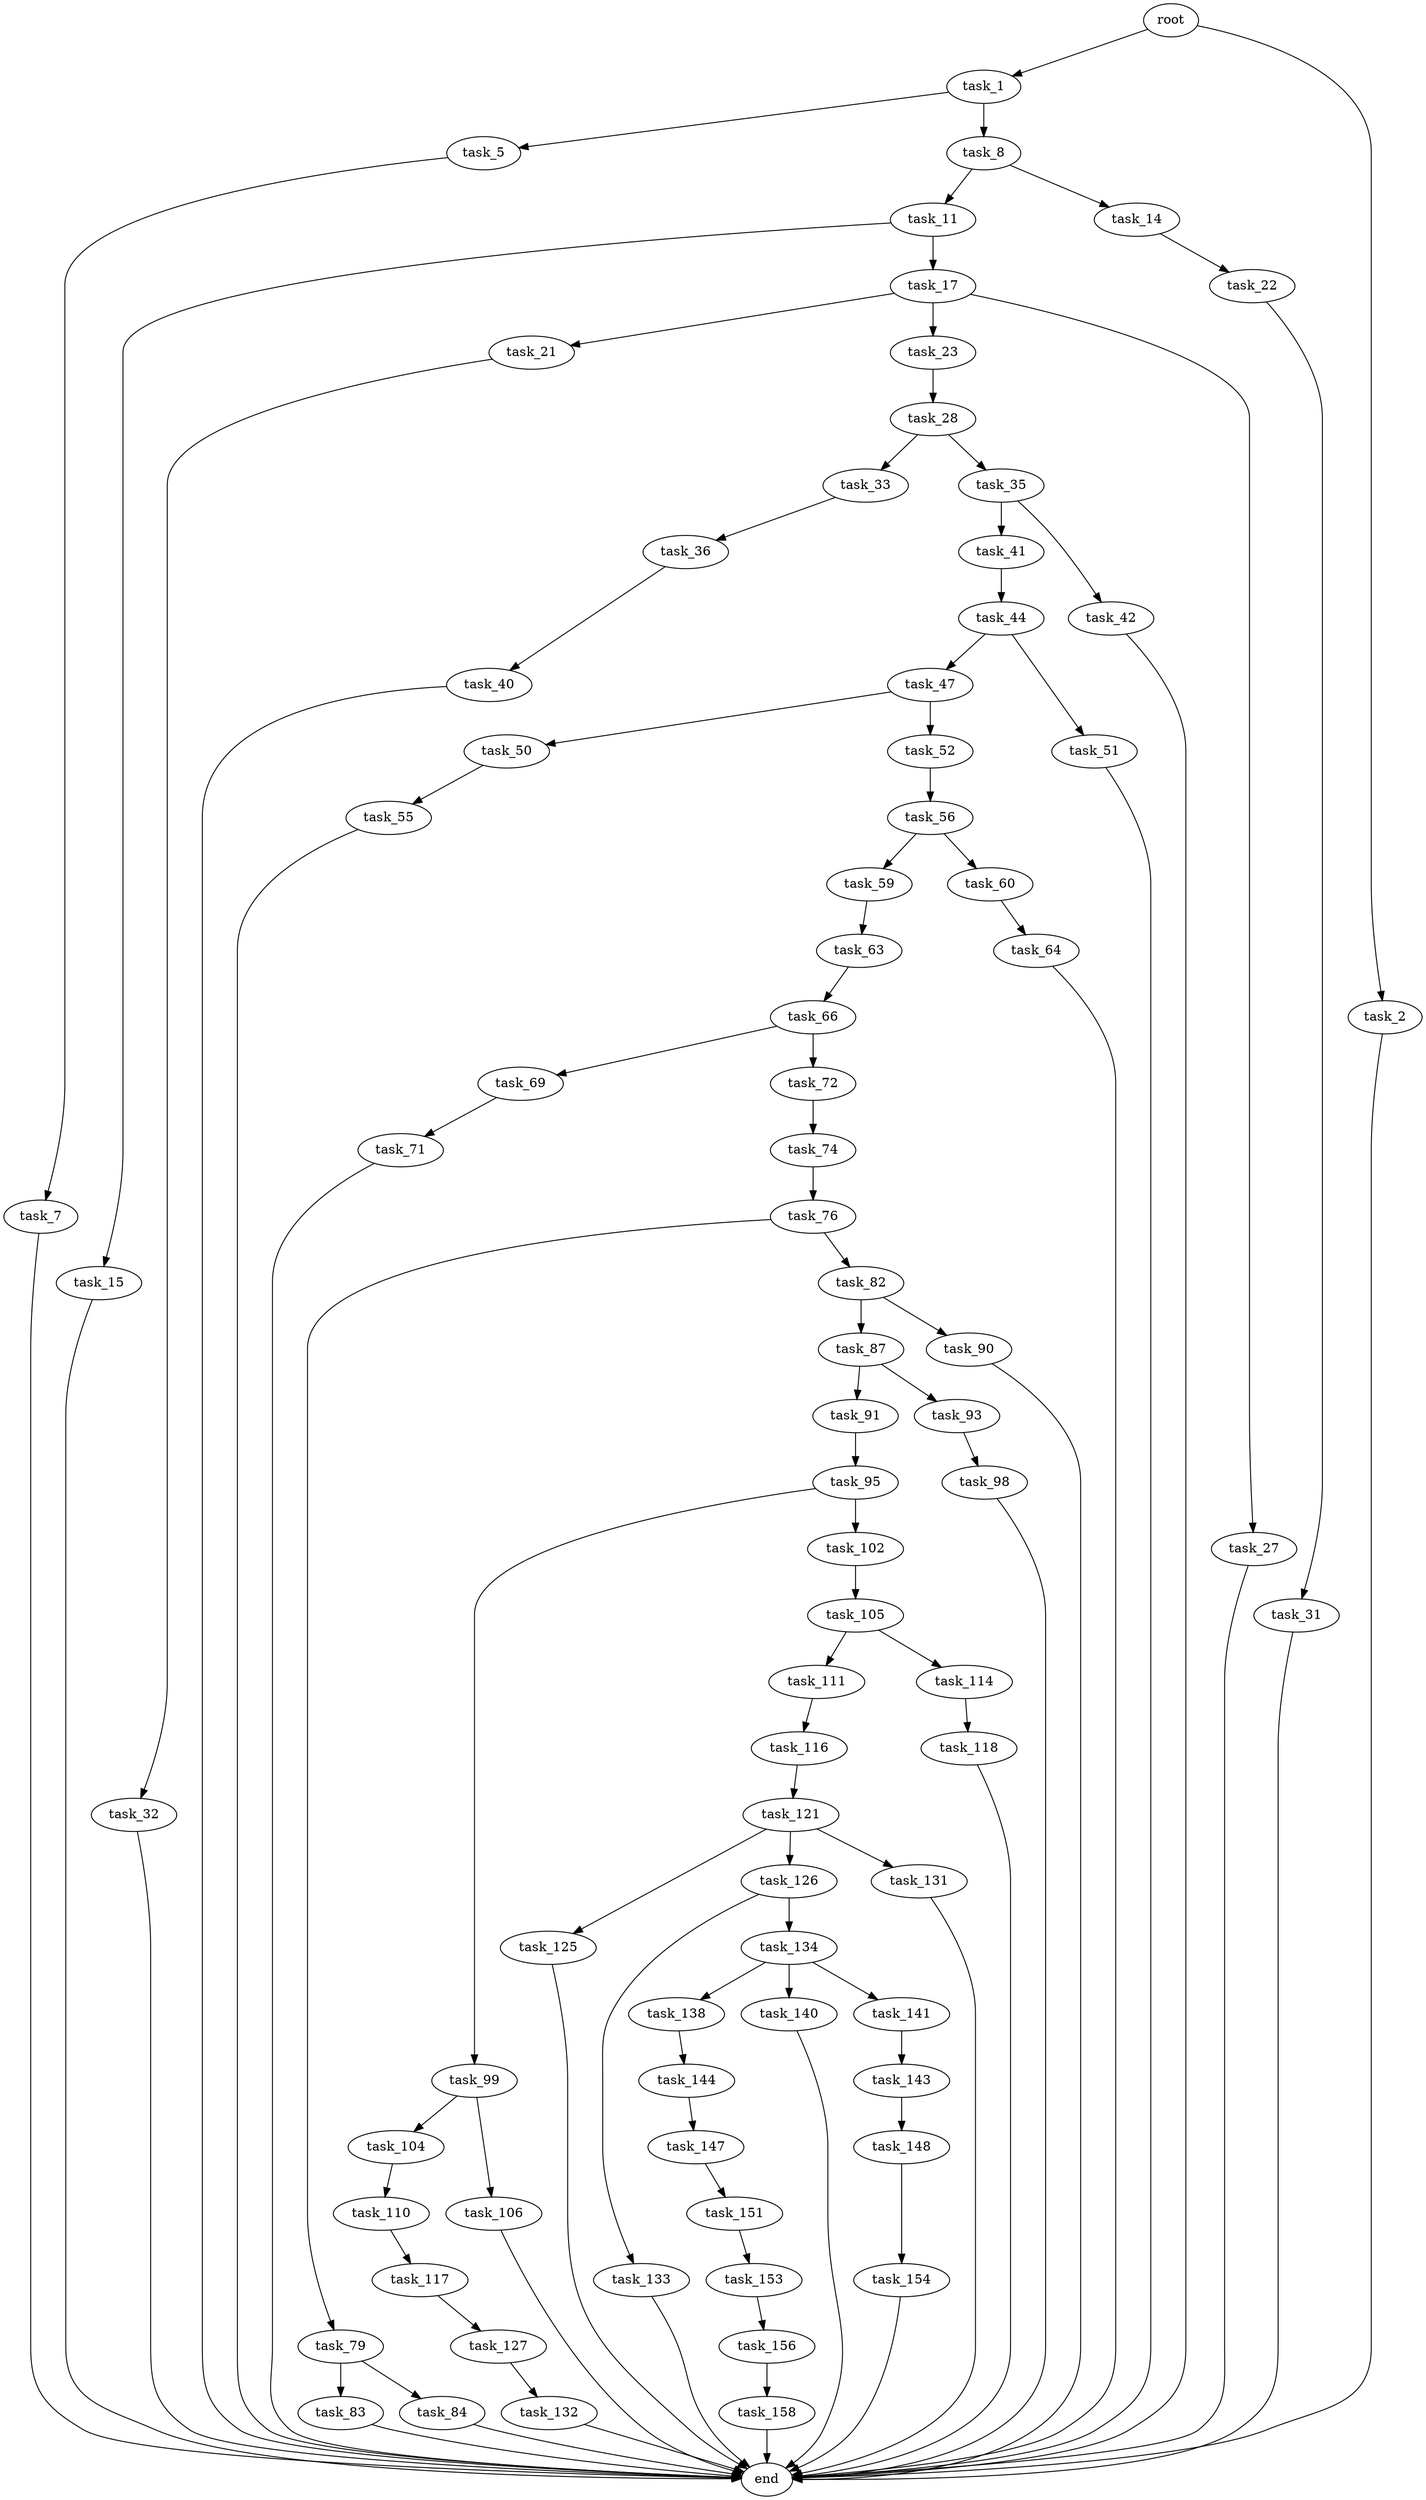 digraph G {
  root [size="0.000000"];
  task_1 [size="462057064001.000000"];
  task_2 [size="93496293412.000000"];
  task_5 [size="45847216272.000000"];
  task_7 [size="622218431961.000000"];
  task_8 [size="8323754937.000000"];
  task_11 [size="478378965629.000000"];
  task_14 [size="4387348294.000000"];
  task_15 [size="544039055493.000000"];
  task_17 [size="32670130511.000000"];
  task_21 [size="1073741824000.000000"];
  task_22 [size="1073741824000.000000"];
  task_23 [size="301781174352.000000"];
  task_27 [size="8589934592.000000"];
  task_28 [size="782757789696.000000"];
  task_31 [size="21255237053.000000"];
  task_32 [size="3913166491.000000"];
  task_33 [size="7058637023.000000"];
  task_35 [size="782757789696.000000"];
  task_36 [size="8589934592.000000"];
  task_40 [size="3378832405.000000"];
  task_41 [size="1073741824000.000000"];
  task_42 [size="232355787081.000000"];
  task_44 [size="368293445632.000000"];
  task_47 [size="8589934592.000000"];
  task_50 [size="782757789696.000000"];
  task_51 [size="9976926579.000000"];
  task_52 [size="8589934592.000000"];
  task_55 [size="236419690143.000000"];
  task_56 [size="68719476736.000000"];
  task_59 [size="53641144662.000000"];
  task_60 [size="8589934592.000000"];
  task_63 [size="68719476736.000000"];
  task_64 [size="1073741824000.000000"];
  task_66 [size="3462885726.000000"];
  task_69 [size="549755813888.000000"];
  task_71 [size="339287769812.000000"];
  task_72 [size="544414088.000000"];
  task_74 [size="88560960835.000000"];
  task_76 [size="4289871331.000000"];
  task_79 [size="4186261575.000000"];
  task_82 [size="33853636891.000000"];
  task_83 [size="4487441675.000000"];
  task_84 [size="863123205.000000"];
  task_87 [size="6648926092.000000"];
  task_90 [size="782757789696.000000"];
  task_91 [size="268047299119.000000"];
  task_93 [size="215363971212.000000"];
  task_95 [size="68719476736.000000"];
  task_98 [size="118292413571.000000"];
  task_99 [size="44754918751.000000"];
  task_102 [size="26485488378.000000"];
  task_104 [size="53540267812.000000"];
  task_105 [size="68719476736.000000"];
  task_106 [size="18468179828.000000"];
  task_110 [size="16397651117.000000"];
  task_111 [size="271665347534.000000"];
  task_114 [size="368293445632.000000"];
  task_116 [size="4908773787.000000"];
  task_117 [size="1073741824000.000000"];
  task_118 [size="17350174591.000000"];
  task_121 [size="1230517495.000000"];
  task_125 [size="97674107538.000000"];
  task_126 [size="549755813888.000000"];
  task_127 [size="186344652051.000000"];
  task_131 [size="137029590149.000000"];
  task_132 [size="3875436554.000000"];
  task_133 [size="276518649138.000000"];
  task_134 [size="8589934592.000000"];
  task_138 [size="28991029248.000000"];
  task_140 [size="6425700725.000000"];
  task_141 [size="376553955650.000000"];
  task_143 [size="37312308513.000000"];
  task_144 [size="30889403994.000000"];
  task_147 [size="821766787450.000000"];
  task_148 [size="8508706178.000000"];
  task_151 [size="32065740620.000000"];
  task_153 [size="1408771659796.000000"];
  task_154 [size="36425388875.000000"];
  task_156 [size="134217728000.000000"];
  task_158 [size="831057123895.000000"];
  end [size="0.000000"];

  root -> task_1 [size="1.000000"];
  root -> task_2 [size="1.000000"];
  task_1 -> task_5 [size="838860800.000000"];
  task_1 -> task_8 [size="838860800.000000"];
  task_2 -> end [size="1.000000"];
  task_5 -> task_7 [size="33554432.000000"];
  task_7 -> end [size="1.000000"];
  task_8 -> task_11 [size="838860800.000000"];
  task_8 -> task_14 [size="838860800.000000"];
  task_11 -> task_15 [size="838860800.000000"];
  task_11 -> task_17 [size="838860800.000000"];
  task_14 -> task_22 [size="209715200.000000"];
  task_15 -> end [size="1.000000"];
  task_17 -> task_21 [size="134217728.000000"];
  task_17 -> task_23 [size="134217728.000000"];
  task_17 -> task_27 [size="134217728.000000"];
  task_21 -> task_32 [size="838860800.000000"];
  task_22 -> task_31 [size="838860800.000000"];
  task_23 -> task_28 [size="301989888.000000"];
  task_27 -> end [size="1.000000"];
  task_28 -> task_33 [size="679477248.000000"];
  task_28 -> task_35 [size="679477248.000000"];
  task_31 -> end [size="1.000000"];
  task_32 -> end [size="1.000000"];
  task_33 -> task_36 [size="679477248.000000"];
  task_35 -> task_41 [size="679477248.000000"];
  task_35 -> task_42 [size="679477248.000000"];
  task_36 -> task_40 [size="33554432.000000"];
  task_40 -> end [size="1.000000"];
  task_41 -> task_44 [size="838860800.000000"];
  task_42 -> end [size="1.000000"];
  task_44 -> task_47 [size="411041792.000000"];
  task_44 -> task_51 [size="411041792.000000"];
  task_47 -> task_50 [size="33554432.000000"];
  task_47 -> task_52 [size="33554432.000000"];
  task_50 -> task_55 [size="679477248.000000"];
  task_51 -> end [size="1.000000"];
  task_52 -> task_56 [size="33554432.000000"];
  task_55 -> end [size="1.000000"];
  task_56 -> task_59 [size="134217728.000000"];
  task_56 -> task_60 [size="134217728.000000"];
  task_59 -> task_63 [size="75497472.000000"];
  task_60 -> task_64 [size="33554432.000000"];
  task_63 -> task_66 [size="134217728.000000"];
  task_64 -> end [size="1.000000"];
  task_66 -> task_69 [size="209715200.000000"];
  task_66 -> task_72 [size="209715200.000000"];
  task_69 -> task_71 [size="536870912.000000"];
  task_71 -> end [size="1.000000"];
  task_72 -> task_74 [size="33554432.000000"];
  task_74 -> task_76 [size="209715200.000000"];
  task_76 -> task_79 [size="134217728.000000"];
  task_76 -> task_82 [size="134217728.000000"];
  task_79 -> task_83 [size="301989888.000000"];
  task_79 -> task_84 [size="301989888.000000"];
  task_82 -> task_87 [size="33554432.000000"];
  task_82 -> task_90 [size="33554432.000000"];
  task_83 -> end [size="1.000000"];
  task_84 -> end [size="1.000000"];
  task_87 -> task_91 [size="134217728.000000"];
  task_87 -> task_93 [size="134217728.000000"];
  task_90 -> end [size="1.000000"];
  task_91 -> task_95 [size="679477248.000000"];
  task_93 -> task_98 [size="301989888.000000"];
  task_95 -> task_99 [size="134217728.000000"];
  task_95 -> task_102 [size="134217728.000000"];
  task_98 -> end [size="1.000000"];
  task_99 -> task_104 [size="838860800.000000"];
  task_99 -> task_106 [size="838860800.000000"];
  task_102 -> task_105 [size="33554432.000000"];
  task_104 -> task_110 [size="838860800.000000"];
  task_105 -> task_111 [size="134217728.000000"];
  task_105 -> task_114 [size="134217728.000000"];
  task_106 -> end [size="1.000000"];
  task_110 -> task_117 [size="411041792.000000"];
  task_111 -> task_116 [size="301989888.000000"];
  task_114 -> task_118 [size="411041792.000000"];
  task_116 -> task_121 [size="209715200.000000"];
  task_117 -> task_127 [size="838860800.000000"];
  task_118 -> end [size="1.000000"];
  task_121 -> task_125 [size="33554432.000000"];
  task_121 -> task_126 [size="33554432.000000"];
  task_121 -> task_131 [size="33554432.000000"];
  task_125 -> end [size="1.000000"];
  task_126 -> task_133 [size="536870912.000000"];
  task_126 -> task_134 [size="536870912.000000"];
  task_127 -> task_132 [size="209715200.000000"];
  task_131 -> end [size="1.000000"];
  task_132 -> end [size="1.000000"];
  task_133 -> end [size="1.000000"];
  task_134 -> task_138 [size="33554432.000000"];
  task_134 -> task_140 [size="33554432.000000"];
  task_134 -> task_141 [size="33554432.000000"];
  task_138 -> task_144 [size="75497472.000000"];
  task_140 -> end [size="1.000000"];
  task_141 -> task_143 [size="536870912.000000"];
  task_143 -> task_148 [size="838860800.000000"];
  task_144 -> task_147 [size="536870912.000000"];
  task_147 -> task_151 [size="536870912.000000"];
  task_148 -> task_154 [size="209715200.000000"];
  task_151 -> task_153 [size="838860800.000000"];
  task_153 -> task_156 [size="838860800.000000"];
  task_154 -> end [size="1.000000"];
  task_156 -> task_158 [size="209715200.000000"];
  task_158 -> end [size="1.000000"];
}

